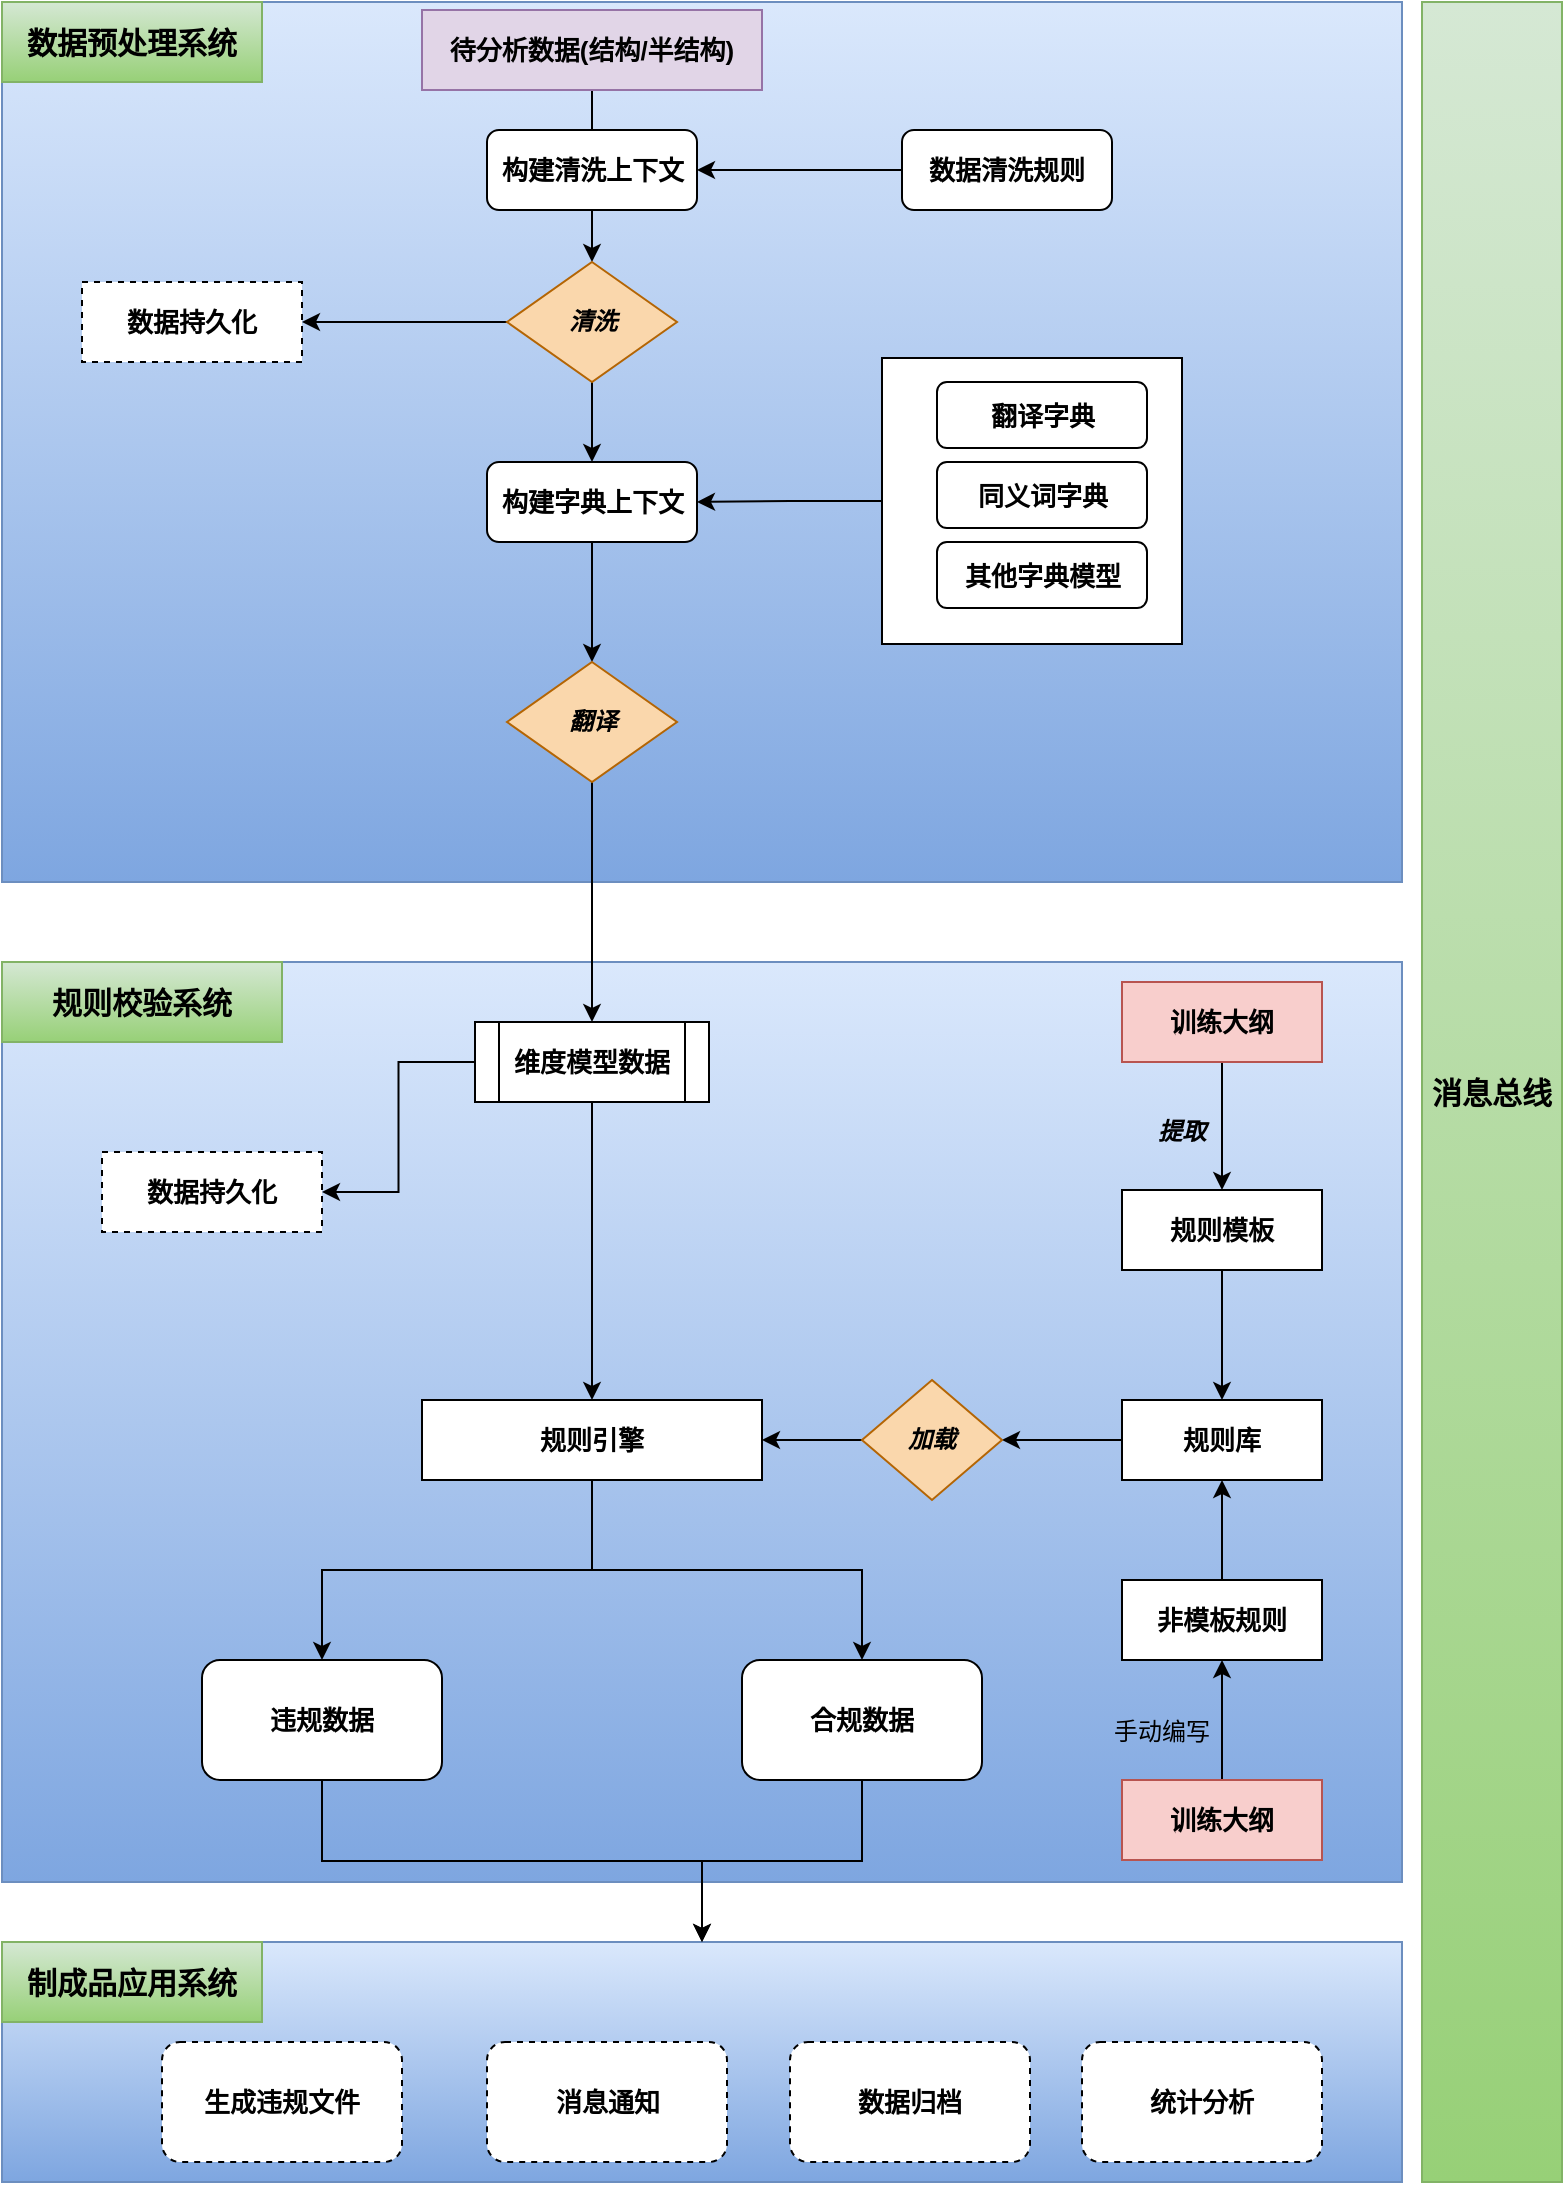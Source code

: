 <mxfile version="21.1.1" type="github">
  <diagram name="第 1 页" id="8kiX-l5EkHe59Z4uoZw7">
    <mxGraphModel dx="1434" dy="788" grid="1" gridSize="10" guides="1" tooltips="1" connect="1" arrows="1" fold="1" page="1" pageScale="1" pageWidth="827" pageHeight="1169" math="0" shadow="0">
      <root>
        <mxCell id="0" />
        <mxCell id="1" parent="0" />
        <mxCell id="WWdbOnZsrV5YWVGLr75T-69" value="" style="rounded=0;whiteSpace=wrap;html=1;fillColor=#dae8fc;gradientColor=#7ea6e0;strokeColor=#6c8ebf;" vertex="1" parent="1">
          <mxGeometry x="20" y="980" width="700" height="120" as="geometry" />
        </mxCell>
        <mxCell id="WWdbOnZsrV5YWVGLr75T-68" value="" style="rounded=0;whiteSpace=wrap;html=1;fillColor=#dae8fc;gradientColor=#7ea6e0;strokeColor=#6c8ebf;" vertex="1" parent="1">
          <mxGeometry x="20" y="490" width="700" height="460" as="geometry" />
        </mxCell>
        <mxCell id="WWdbOnZsrV5YWVGLr75T-67" value="" style="rounded=0;whiteSpace=wrap;html=1;fillColor=#dae8fc;gradientColor=#7ea6e0;strokeColor=#6c8ebf;" vertex="1" parent="1">
          <mxGeometry x="20" y="10" width="700" height="440" as="geometry" />
        </mxCell>
        <mxCell id="WWdbOnZsrV5YWVGLr75T-61" style="edgeStyle=orthogonalEdgeStyle;rounded=0;orthogonalLoop=1;jettySize=auto;html=1;" edge="1" parent="1" source="WWdbOnZsrV5YWVGLr75T-59" target="WWdbOnZsrV5YWVGLr75T-28">
          <mxGeometry relative="1" as="geometry" />
        </mxCell>
        <mxCell id="WWdbOnZsrV5YWVGLr75T-59" value="" style="rounded=0;whiteSpace=wrap;html=1;" vertex="1" parent="1">
          <mxGeometry x="460" y="188" width="150" height="143" as="geometry" />
        </mxCell>
        <mxCell id="WWdbOnZsrV5YWVGLr75T-4" style="edgeStyle=orthogonalEdgeStyle;rounded=0;orthogonalLoop=1;jettySize=auto;html=1;entryX=0.5;entryY=0;entryDx=0;entryDy=0;" edge="1" parent="1" source="WWdbOnZsrV5YWVGLr75T-1" target="WWdbOnZsrV5YWVGLr75T-9">
          <mxGeometry relative="1" as="geometry">
            <mxPoint x="315" y="144" as="targetPoint" />
          </mxGeometry>
        </mxCell>
        <mxCell id="WWdbOnZsrV5YWVGLr75T-1" value="待分析数据(结构/半结构)" style="rounded=0;whiteSpace=wrap;html=1;fillColor=#e1d5e7;strokeColor=#9673a6;fontStyle=1;fontSize=13;" vertex="1" parent="1">
          <mxGeometry x="230" y="14" width="170" height="40" as="geometry" />
        </mxCell>
        <mxCell id="WWdbOnZsrV5YWVGLr75T-6" value="构建清洗上下文" style="rounded=1;whiteSpace=wrap;html=1;fontSize=13;fontStyle=1" vertex="1" parent="1">
          <mxGeometry x="262.5" y="74" width="105" height="40" as="geometry" />
        </mxCell>
        <mxCell id="WWdbOnZsrV5YWVGLr75T-8" style="edgeStyle=orthogonalEdgeStyle;rounded=0;orthogonalLoop=1;jettySize=auto;html=1;" edge="1" parent="1" source="WWdbOnZsrV5YWVGLr75T-7" target="WWdbOnZsrV5YWVGLr75T-6">
          <mxGeometry relative="1" as="geometry" />
        </mxCell>
        <mxCell id="WWdbOnZsrV5YWVGLr75T-7" value="数据清洗规则" style="rounded=1;whiteSpace=wrap;html=1;fontStyle=1;fontSize=13;" vertex="1" parent="1">
          <mxGeometry x="470" y="74" width="105" height="40" as="geometry" />
        </mxCell>
        <mxCell id="WWdbOnZsrV5YWVGLr75T-11" style="edgeStyle=orthogonalEdgeStyle;rounded=0;orthogonalLoop=1;jettySize=auto;html=1;entryX=1;entryY=0.5;entryDx=0;entryDy=0;" edge="1" parent="1" source="WWdbOnZsrV5YWVGLr75T-9" target="WWdbOnZsrV5YWVGLr75T-10">
          <mxGeometry relative="1" as="geometry" />
        </mxCell>
        <mxCell id="WWdbOnZsrV5YWVGLr75T-30" style="edgeStyle=orthogonalEdgeStyle;rounded=0;orthogonalLoop=1;jettySize=auto;html=1;entryX=0.5;entryY=0;entryDx=0;entryDy=0;" edge="1" parent="1" source="WWdbOnZsrV5YWVGLr75T-9" target="WWdbOnZsrV5YWVGLr75T-28">
          <mxGeometry relative="1" as="geometry" />
        </mxCell>
        <mxCell id="WWdbOnZsrV5YWVGLr75T-9" value="清洗" style="rhombus;whiteSpace=wrap;html=1;fillColor=#fad7ac;strokeColor=#b46504;fontStyle=3" vertex="1" parent="1">
          <mxGeometry x="272.5" y="140" width="85" height="60" as="geometry" />
        </mxCell>
        <mxCell id="WWdbOnZsrV5YWVGLr75T-10" value="数据持久化" style="rounded=0;whiteSpace=wrap;html=1;dashed=1;fontStyle=1;fontSize=13;" vertex="1" parent="1">
          <mxGeometry x="60" y="150" width="110" height="40" as="geometry" />
        </mxCell>
        <mxCell id="WWdbOnZsrV5YWVGLr75T-45" style="edgeStyle=orthogonalEdgeStyle;rounded=0;orthogonalLoop=1;jettySize=auto;html=1;" edge="1" parent="1" source="WWdbOnZsrV5YWVGLr75T-13" target="WWdbOnZsrV5YWVGLr75T-39">
          <mxGeometry relative="1" as="geometry" />
        </mxCell>
        <mxCell id="WWdbOnZsrV5YWVGLr75T-47" style="edgeStyle=orthogonalEdgeStyle;rounded=0;orthogonalLoop=1;jettySize=auto;html=1;" edge="1" parent="1" source="WWdbOnZsrV5YWVGLr75T-13" target="WWdbOnZsrV5YWVGLr75T-40">
          <mxGeometry relative="1" as="geometry" />
        </mxCell>
        <mxCell id="WWdbOnZsrV5YWVGLr75T-13" value="规则引擎" style="rounded=0;whiteSpace=wrap;html=1;fontStyle=1;fontSize=13;" vertex="1" parent="1">
          <mxGeometry x="230" y="709" width="170" height="40" as="geometry" />
        </mxCell>
        <mxCell id="WWdbOnZsrV5YWVGLr75T-19" style="edgeStyle=orthogonalEdgeStyle;rounded=0;orthogonalLoop=1;jettySize=auto;html=1;" edge="1" parent="1" source="WWdbOnZsrV5YWVGLr75T-16" target="WWdbOnZsrV5YWVGLr75T-17">
          <mxGeometry relative="1" as="geometry" />
        </mxCell>
        <mxCell id="WWdbOnZsrV5YWVGLr75T-16" value="规则模板" style="rounded=0;whiteSpace=wrap;html=1;fontStyle=1;fontSize=13;" vertex="1" parent="1">
          <mxGeometry x="580" y="604" width="100" height="40" as="geometry" />
        </mxCell>
        <mxCell id="WWdbOnZsrV5YWVGLr75T-24" style="edgeStyle=orthogonalEdgeStyle;rounded=0;orthogonalLoop=1;jettySize=auto;html=1;" edge="1" parent="1" source="WWdbOnZsrV5YWVGLr75T-17" target="WWdbOnZsrV5YWVGLr75T-23">
          <mxGeometry relative="1" as="geometry" />
        </mxCell>
        <mxCell id="WWdbOnZsrV5YWVGLr75T-17" value="规则库" style="rounded=0;whiteSpace=wrap;html=1;fontStyle=1;fontSize=13;" vertex="1" parent="1">
          <mxGeometry x="580" y="709" width="100" height="40" as="geometry" />
        </mxCell>
        <mxCell id="WWdbOnZsrV5YWVGLr75T-22" style="edgeStyle=orthogonalEdgeStyle;rounded=0;orthogonalLoop=1;jettySize=auto;html=1;entryX=0.5;entryY=1;entryDx=0;entryDy=0;" edge="1" parent="1" source="WWdbOnZsrV5YWVGLr75T-21" target="WWdbOnZsrV5YWVGLr75T-17">
          <mxGeometry relative="1" as="geometry" />
        </mxCell>
        <mxCell id="WWdbOnZsrV5YWVGLr75T-21" value="非模板规则" style="rounded=0;whiteSpace=wrap;html=1;fontStyle=1;fontSize=13;" vertex="1" parent="1">
          <mxGeometry x="580" y="799" width="100" height="40" as="geometry" />
        </mxCell>
        <mxCell id="WWdbOnZsrV5YWVGLr75T-25" style="edgeStyle=orthogonalEdgeStyle;rounded=0;orthogonalLoop=1;jettySize=auto;html=1;" edge="1" parent="1" source="WWdbOnZsrV5YWVGLr75T-23" target="WWdbOnZsrV5YWVGLr75T-13">
          <mxGeometry relative="1" as="geometry" />
        </mxCell>
        <mxCell id="WWdbOnZsrV5YWVGLr75T-23" value="加载" style="rhombus;whiteSpace=wrap;html=1;fillColor=#fad7ac;strokeColor=#b46504;fontStyle=3" vertex="1" parent="1">
          <mxGeometry x="450" y="699" width="70" height="60" as="geometry" />
        </mxCell>
        <mxCell id="WWdbOnZsrV5YWVGLr75T-32" style="edgeStyle=orthogonalEdgeStyle;rounded=0;orthogonalLoop=1;jettySize=auto;html=1;entryX=0.5;entryY=0;entryDx=0;entryDy=0;" edge="1" parent="1" source="WWdbOnZsrV5YWVGLr75T-28" target="WWdbOnZsrV5YWVGLr75T-31">
          <mxGeometry relative="1" as="geometry">
            <mxPoint x="315" y="350" as="targetPoint" />
          </mxGeometry>
        </mxCell>
        <mxCell id="WWdbOnZsrV5YWVGLr75T-28" value="构建字典上下文" style="rounded=1;whiteSpace=wrap;html=1;fontStyle=1;fontSize=13;" vertex="1" parent="1">
          <mxGeometry x="262.5" y="240" width="105" height="40" as="geometry" />
        </mxCell>
        <mxCell id="WWdbOnZsrV5YWVGLr75T-64" style="edgeStyle=orthogonalEdgeStyle;rounded=0;orthogonalLoop=1;jettySize=auto;html=1;entryX=0.5;entryY=0;entryDx=0;entryDy=0;" edge="1" parent="1" source="WWdbOnZsrV5YWVGLr75T-31" target="WWdbOnZsrV5YWVGLr75T-63">
          <mxGeometry relative="1" as="geometry" />
        </mxCell>
        <mxCell id="WWdbOnZsrV5YWVGLr75T-31" value="翻译" style="rhombus;whiteSpace=wrap;html=1;fillColor=#fad7ac;strokeColor=#b46504;fontStyle=3" vertex="1" parent="1">
          <mxGeometry x="272.5" y="340" width="85" height="60" as="geometry" />
        </mxCell>
        <mxCell id="WWdbOnZsrV5YWVGLr75T-33" value="数据持久化" style="rounded=0;whiteSpace=wrap;html=1;dashed=1;fontStyle=1;fontSize=13;" vertex="1" parent="1">
          <mxGeometry x="70" y="585" width="110" height="40" as="geometry" />
        </mxCell>
        <mxCell id="WWdbOnZsrV5YWVGLr75T-73" style="edgeStyle=orthogonalEdgeStyle;rounded=0;orthogonalLoop=1;jettySize=auto;html=1;" edge="1" parent="1" source="WWdbOnZsrV5YWVGLr75T-39" target="WWdbOnZsrV5YWVGLr75T-69">
          <mxGeometry relative="1" as="geometry" />
        </mxCell>
        <mxCell id="WWdbOnZsrV5YWVGLr75T-39" value="违规数据" style="rounded=1;whiteSpace=wrap;html=1;fontStyle=1;fontSize=13;" vertex="1" parent="1">
          <mxGeometry x="120" y="839" width="120" height="60" as="geometry" />
        </mxCell>
        <mxCell id="WWdbOnZsrV5YWVGLr75T-79" style="edgeStyle=orthogonalEdgeStyle;rounded=0;orthogonalLoop=1;jettySize=auto;html=1;entryX=0.5;entryY=0;entryDx=0;entryDy=0;" edge="1" parent="1" source="WWdbOnZsrV5YWVGLr75T-40" target="WWdbOnZsrV5YWVGLr75T-69">
          <mxGeometry relative="1" as="geometry" />
        </mxCell>
        <mxCell id="WWdbOnZsrV5YWVGLr75T-40" value="合规数据" style="rounded=1;whiteSpace=wrap;html=1;fontStyle=1;fontSize=13;" vertex="1" parent="1">
          <mxGeometry x="390" y="839" width="120" height="60" as="geometry" />
        </mxCell>
        <mxCell id="WWdbOnZsrV5YWVGLr75T-41" value="生成违规文件" style="rounded=1;whiteSpace=wrap;html=1;dashed=1;fontStyle=1;fontSize=13;" vertex="1" parent="1">
          <mxGeometry x="100" y="1030" width="120" height="60" as="geometry" />
        </mxCell>
        <mxCell id="WWdbOnZsrV5YWVGLr75T-42" value="消息通知" style="rounded=1;whiteSpace=wrap;html=1;dashed=1;fontStyle=1;fontSize=13;" vertex="1" parent="1">
          <mxGeometry x="262.5" y="1030" width="120" height="60" as="geometry" />
        </mxCell>
        <mxCell id="WWdbOnZsrV5YWVGLr75T-43" value="数据归档" style="rounded=1;whiteSpace=wrap;html=1;dashed=1;fontStyle=1;fontSize=13;" vertex="1" parent="1">
          <mxGeometry x="414" y="1030" width="120" height="60" as="geometry" />
        </mxCell>
        <mxCell id="WWdbOnZsrV5YWVGLr75T-51" value="统计分析" style="rounded=1;whiteSpace=wrap;html=1;dashed=1;fontStyle=1;fontSize=13;" vertex="1" parent="1">
          <mxGeometry x="560" y="1030" width="120" height="60" as="geometry" />
        </mxCell>
        <mxCell id="WWdbOnZsrV5YWVGLr75T-56" value="翻译字典" style="rounded=1;whiteSpace=wrap;html=1;fontStyle=1;fontSize=13;" vertex="1" parent="1">
          <mxGeometry x="487.5" y="200" width="105" height="33" as="geometry" />
        </mxCell>
        <mxCell id="WWdbOnZsrV5YWVGLr75T-57" value="同义词字典" style="rounded=1;whiteSpace=wrap;html=1;fontStyle=1;fontSize=13;" vertex="1" parent="1">
          <mxGeometry x="487.5" y="240" width="105" height="33" as="geometry" />
        </mxCell>
        <mxCell id="WWdbOnZsrV5YWVGLr75T-65" style="edgeStyle=orthogonalEdgeStyle;rounded=0;orthogonalLoop=1;jettySize=auto;html=1;" edge="1" parent="1" source="WWdbOnZsrV5YWVGLr75T-63" target="WWdbOnZsrV5YWVGLr75T-13">
          <mxGeometry relative="1" as="geometry" />
        </mxCell>
        <mxCell id="WWdbOnZsrV5YWVGLr75T-66" style="edgeStyle=orthogonalEdgeStyle;rounded=0;orthogonalLoop=1;jettySize=auto;html=1;entryX=1;entryY=0.5;entryDx=0;entryDy=0;" edge="1" parent="1" source="WWdbOnZsrV5YWVGLr75T-63" target="WWdbOnZsrV5YWVGLr75T-33">
          <mxGeometry relative="1" as="geometry" />
        </mxCell>
        <mxCell id="WWdbOnZsrV5YWVGLr75T-63" value="维度模型数据" style="shape=process;whiteSpace=wrap;html=1;backgroundOutline=1;fontStyle=1;fontSize=13;" vertex="1" parent="1">
          <mxGeometry x="256.5" y="520" width="117" height="40" as="geometry" />
        </mxCell>
        <mxCell id="WWdbOnZsrV5YWVGLr75T-70" value="数据预处理系统" style="text;html=1;strokeColor=#82b366;fillColor=#d5e8d4;align=center;verticalAlign=middle;whiteSpace=wrap;rounded=0;gradientColor=#97d077;fontStyle=1;fontSize=15;" vertex="1" parent="1">
          <mxGeometry x="20" y="10" width="130" height="40" as="geometry" />
        </mxCell>
        <mxCell id="WWdbOnZsrV5YWVGLr75T-71" value="规则校验系统" style="text;html=1;strokeColor=#82b366;fillColor=#d5e8d4;align=center;verticalAlign=middle;whiteSpace=wrap;rounded=0;gradientColor=#97d077;fontStyle=1;fontSize=15;" vertex="1" parent="1">
          <mxGeometry x="20" y="490" width="140" height="40" as="geometry" />
        </mxCell>
        <mxCell id="WWdbOnZsrV5YWVGLr75T-72" value="制成品应用系统" style="text;html=1;strokeColor=#82b366;fillColor=#d5e8d4;align=center;verticalAlign=middle;whiteSpace=wrap;rounded=0;gradientColor=#97d077;fontStyle=1;fontSize=15;" vertex="1" parent="1">
          <mxGeometry x="20" y="980" width="130" height="40" as="geometry" />
        </mxCell>
        <mxCell id="WWdbOnZsrV5YWVGLr75T-77" value="其他字典模型" style="rounded=1;whiteSpace=wrap;html=1;fontStyle=1;fontSize=13;" vertex="1" parent="1">
          <mxGeometry x="487.5" y="280" width="105" height="33" as="geometry" />
        </mxCell>
        <mxCell id="WWdbOnZsrV5YWVGLr75T-78" value="消息总线" style="rounded=0;whiteSpace=wrap;html=1;fillColor=#d5e8d4;strokeColor=#82b366;gradientColor=#97d077;fontStyle=1;fontSize=15;" vertex="1" parent="1">
          <mxGeometry x="730" y="10" width="70" height="1090" as="geometry" />
        </mxCell>
        <mxCell id="WWdbOnZsrV5YWVGLr75T-82" style="edgeStyle=orthogonalEdgeStyle;rounded=0;orthogonalLoop=1;jettySize=auto;html=1;entryX=0.5;entryY=0;entryDx=0;entryDy=0;" edge="1" parent="1" source="WWdbOnZsrV5YWVGLr75T-81" target="WWdbOnZsrV5YWVGLr75T-16">
          <mxGeometry relative="1" as="geometry" />
        </mxCell>
        <mxCell id="WWdbOnZsrV5YWVGLr75T-81" value="训练大纲" style="rounded=0;whiteSpace=wrap;html=1;fillColor=#f8cecc;strokeColor=#b85450;fontStyle=1;fontSize=13;" vertex="1" parent="1">
          <mxGeometry x="580" y="500" width="100" height="40" as="geometry" />
        </mxCell>
        <mxCell id="WWdbOnZsrV5YWVGLr75T-84" style="edgeStyle=orthogonalEdgeStyle;rounded=0;orthogonalLoop=1;jettySize=auto;html=1;" edge="1" parent="1" source="WWdbOnZsrV5YWVGLr75T-83" target="WWdbOnZsrV5YWVGLr75T-21">
          <mxGeometry relative="1" as="geometry" />
        </mxCell>
        <mxCell id="WWdbOnZsrV5YWVGLr75T-83" value="训练大纲" style="rounded=0;whiteSpace=wrap;html=1;fillColor=#f8cecc;strokeColor=#b85450;fontStyle=1;fontSize=13;" vertex="1" parent="1">
          <mxGeometry x="580" y="899" width="100" height="40" as="geometry" />
        </mxCell>
        <mxCell id="WWdbOnZsrV5YWVGLr75T-85" value="提取" style="text;html=1;strokeColor=none;fillColor=none;align=center;verticalAlign=middle;whiteSpace=wrap;rounded=0;fontStyle=3" vertex="1" parent="1">
          <mxGeometry x="580" y="560" width="60" height="30" as="geometry" />
        </mxCell>
        <mxCell id="WWdbOnZsrV5YWVGLr75T-86" value="手动编写" style="text;html=1;strokeColor=none;fillColor=none;align=center;verticalAlign=middle;whiteSpace=wrap;rounded=0;" vertex="1" parent="1">
          <mxGeometry x="570" y="860" width="60" height="30" as="geometry" />
        </mxCell>
      </root>
    </mxGraphModel>
  </diagram>
</mxfile>
